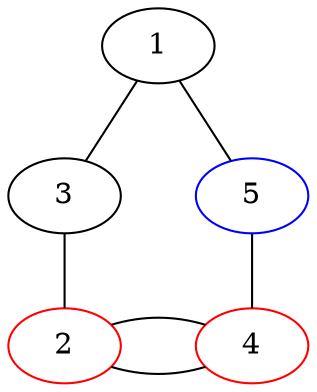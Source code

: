 graph {
  1 -- 3;
  1 -- 5;
  3 -- 2 [weight=5];
  5 -- 4 [weight=5];
  2 -- 4 [minlen=2];
  2 -- 4;

  {
    rank="same";
    3;
    5;

  }


  {
    rank="max";
    2;
    4;

  }

  2 [color="red"];
  4 [color="red"];
  5 [color="blue"];

}
